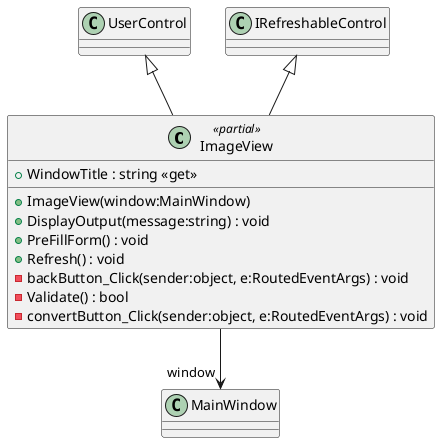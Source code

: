 @startuml
class ImageView <<partial>> {
    + WindowTitle : string <<get>>
    + ImageView(window:MainWindow)
    + DisplayOutput(message:string) : void
    + PreFillForm() : void
    + Refresh() : void
    - backButton_Click(sender:object, e:RoutedEventArgs) : void
    - Validate() : bool
    - convertButton_Click(sender:object, e:RoutedEventArgs) : void
}
UserControl <|-- ImageView
IRefreshableControl <|-- ImageView
ImageView --> "window" MainWindow
@enduml
